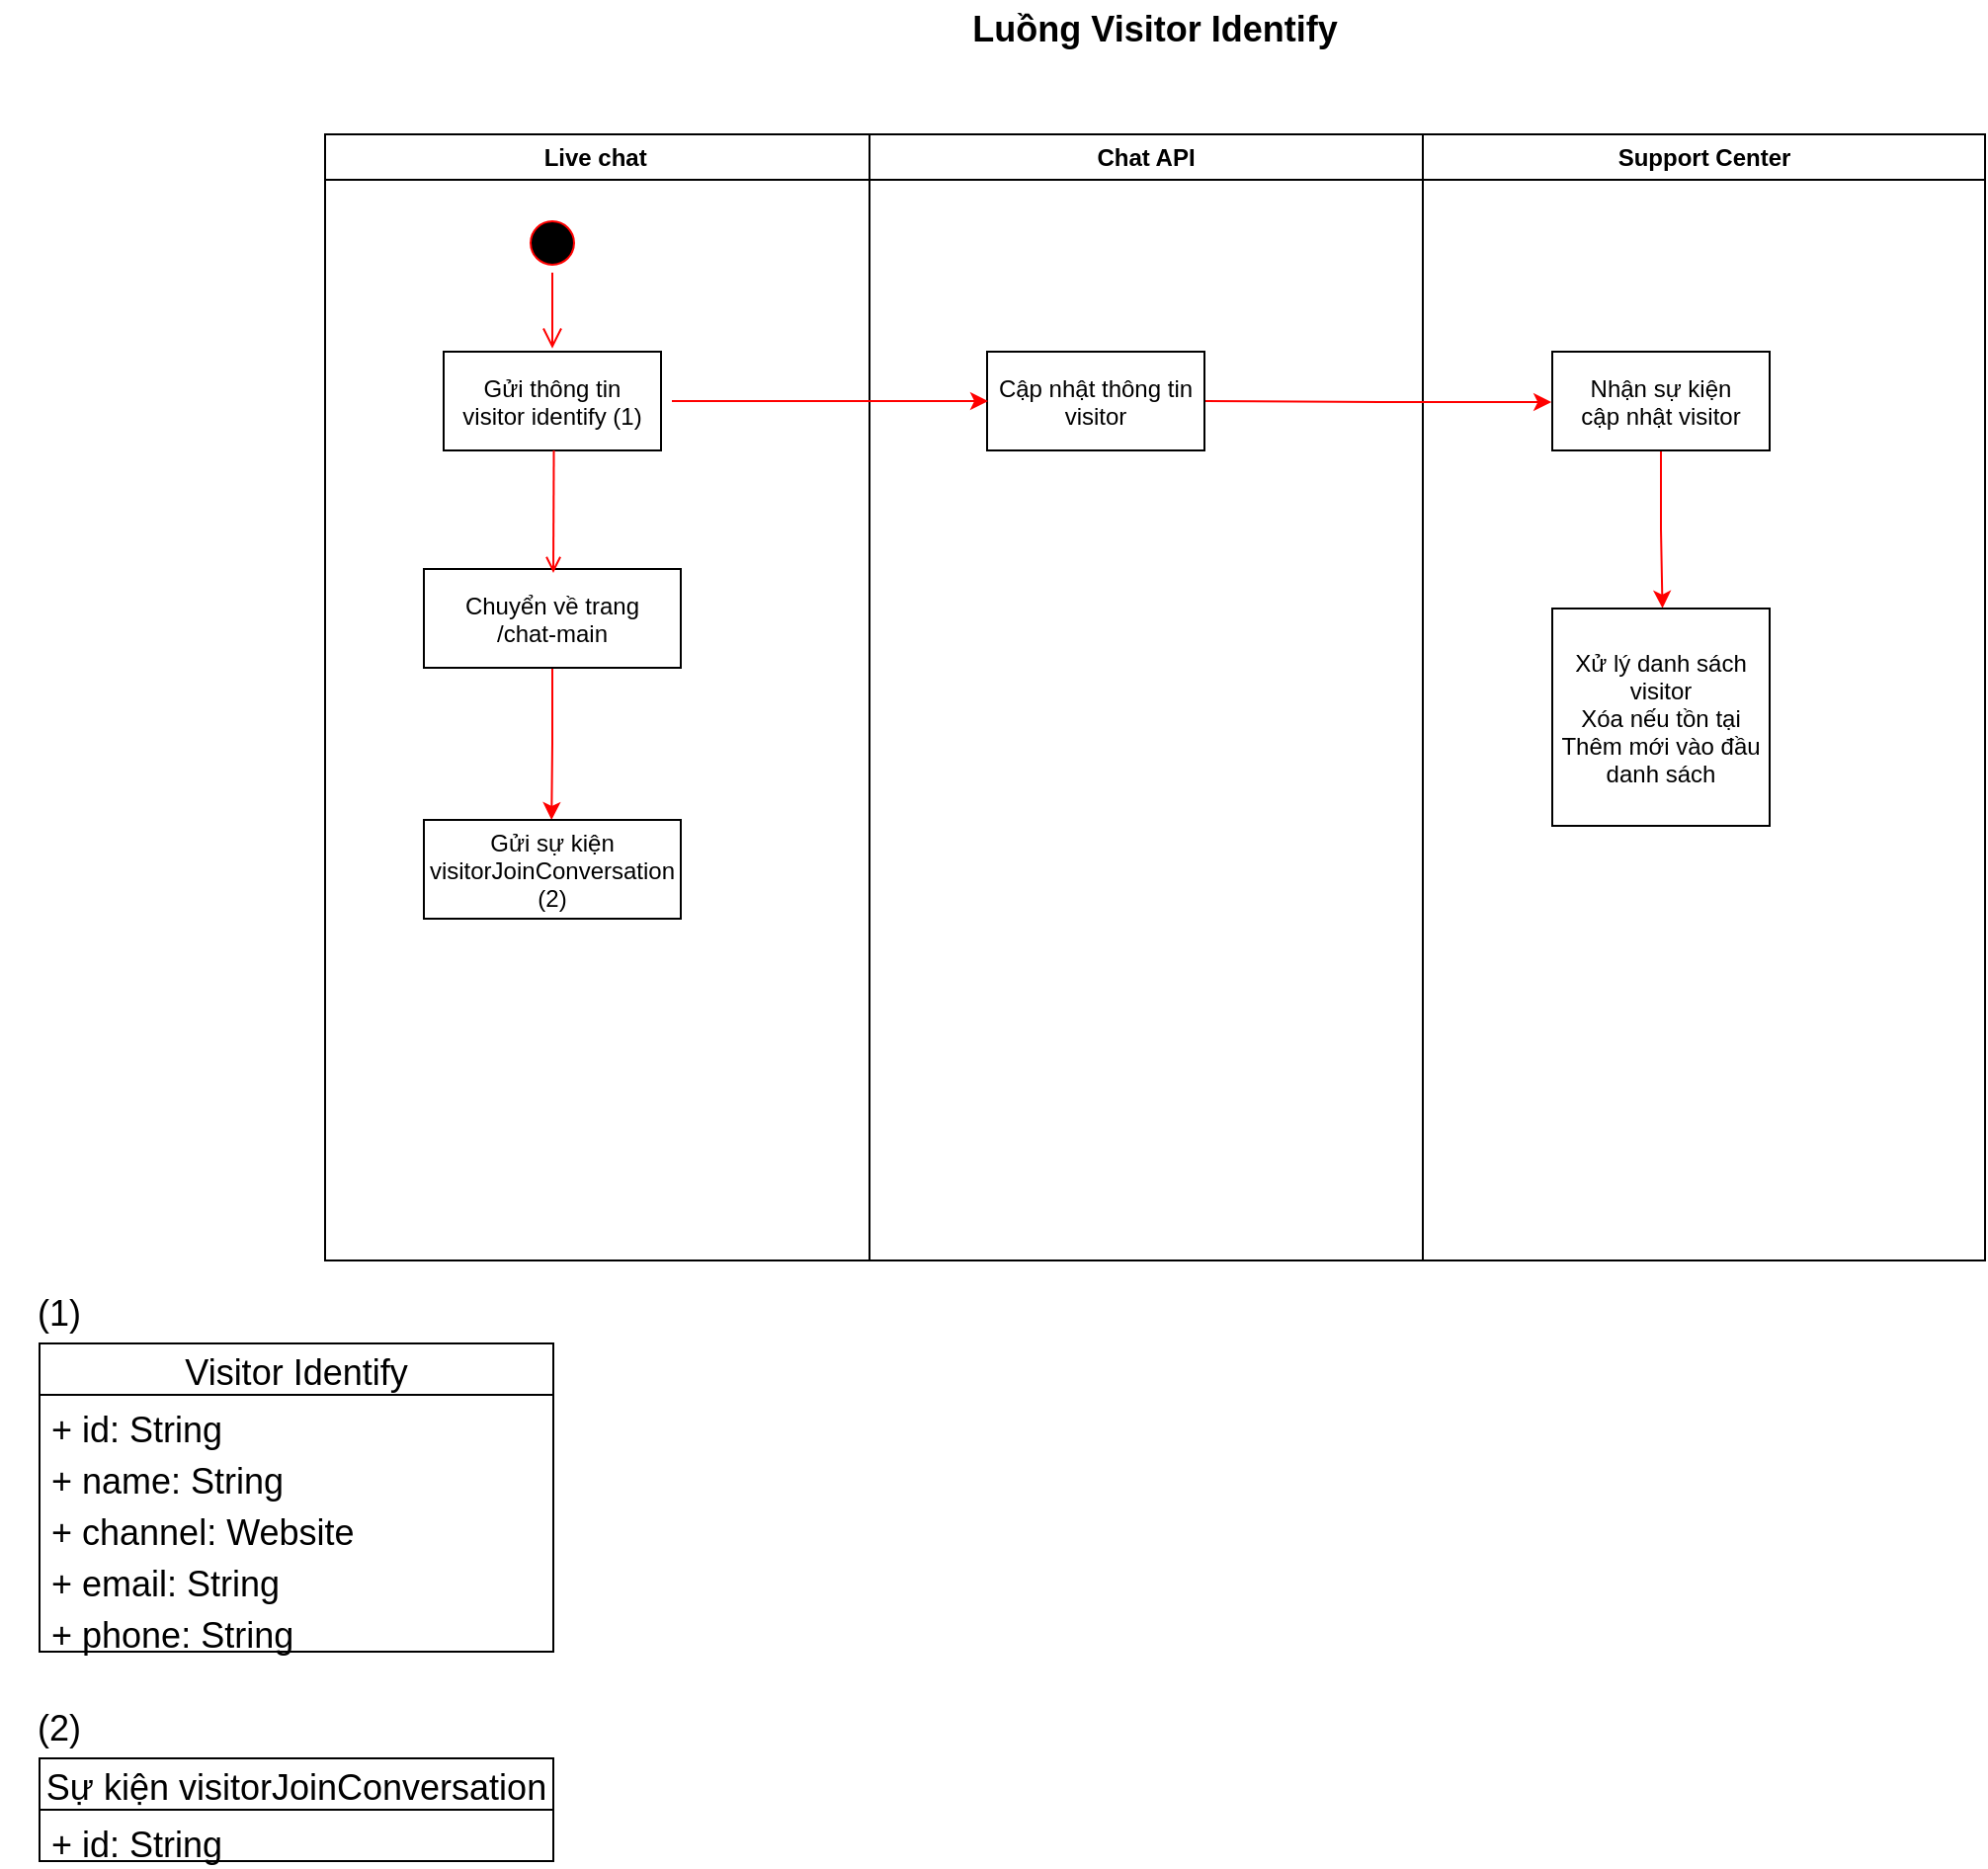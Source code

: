 <mxfile version="20.6.0" type="device"><diagram name="Page-1" id="e7e014a7-5840-1c2e-5031-d8a46d1fe8dd"><mxGraphModel dx="1237" dy="663" grid="1" gridSize="10" guides="1" tooltips="1" connect="1" arrows="1" fold="1" page="1" pageScale="1" pageWidth="1169" pageHeight="826" background="none" math="0" shadow="0"><root><mxCell id="0"/><mxCell id="1" parent="0"/><mxCell id="2" value="Live chat " style="swimlane;whiteSpace=wrap" parent="1" vertex="1"><mxGeometry x="164.5" y="128" width="275.5" height="570" as="geometry"><mxRectangle x="164.5" y="128" width="100" height="30" as="alternateBounds"/></mxGeometry></mxCell><mxCell id="5" value="" style="ellipse;shape=startState;fillColor=#000000;strokeColor=#ff0000;" parent="2" vertex="1"><mxGeometry x="100" y="40" width="30" height="30" as="geometry"/></mxCell><mxCell id="6" value="" style="edgeStyle=elbowEdgeStyle;elbow=horizontal;verticalAlign=bottom;endArrow=open;endSize=8;strokeColor=#FF0000;endFill=1;rounded=0;entryX=0.502;entryY=-0.033;entryDx=0;entryDy=0;entryPerimeter=0;" parent="2" source="5" target="7" edge="1"><mxGeometry x="100" y="40" as="geometry"><mxPoint x="115" y="110" as="targetPoint"/></mxGeometry></mxCell><mxCell id="7" value="Gửi thông tin &#10;visitor identify (1)" style="" parent="2" vertex="1"><mxGeometry x="60" y="110" width="110" height="50" as="geometry"/></mxCell><mxCell id="28_rSsUX9sXIVomGGXE--50" value="" style="edgeStyle=orthogonalEdgeStyle;rounded=0;orthogonalLoop=1;jettySize=auto;html=1;entryX=0.497;entryY=-0.06;entryDx=0;entryDy=0;entryPerimeter=0;strokeColor=#FF0000;" edge="1" parent="2" source="8"><mxGeometry relative="1" as="geometry"><mxPoint x="114.61" y="347" as="targetPoint"/></mxGeometry></mxCell><mxCell id="8" value="Chuyển về trang&#10;/chat-main" style="points=[[0.5,0.5,0,0,0]];" parent="2" vertex="1"><mxGeometry x="50" y="220" width="130" height="50" as="geometry"/></mxCell><mxCell id="9" value="" style="endArrow=open;strokeColor=#FF0000;endFill=1;rounded=0;exitX=0.507;exitY=1;exitDx=0;exitDy=0;exitPerimeter=0;" parent="2" source="7" edge="1"><mxGeometry relative="1" as="geometry"><mxPoint x="115.5" y="162" as="sourcePoint"/><mxPoint x="115.5" y="222" as="targetPoint"/></mxGeometry></mxCell><mxCell id="28_rSsUX9sXIVomGGXE--51" value="Gửi sự kiện &#10;visitorJoinConversation&#10;(2)" style="points=[[0.5,0.5,0,0,0]];fillColor=rgb(255, 255, 255);strokeColor=rgb(0, 0, 0);fontColor=rgb(0, 0, 0);" vertex="1" parent="2"><mxGeometry x="50" y="347" width="130" height="50" as="geometry"/></mxCell><mxCell id="3" value="Chat API" style="swimlane;whiteSpace=wrap" parent="1" vertex="1"><mxGeometry x="440" y="128" width="280" height="570" as="geometry"/></mxCell><mxCell id="28_rSsUX9sXIVomGGXE--58" value="Cập nhật thông tin &#10;visitor" style="fillColor=rgb(255, 255, 255);strokeColor=rgb(0, 0, 0);fontColor=rgb(0, 0, 0);" vertex="1" parent="3"><mxGeometry x="59.5" y="110" width="110" height="50" as="geometry"/></mxCell><mxCell id="4" value="Support Center" style="swimlane;whiteSpace=wrap" parent="1" vertex="1"><mxGeometry x="720" y="128" width="284.5" height="570" as="geometry"/></mxCell><mxCell id="28_rSsUX9sXIVomGGXE--65" value="" style="edgeStyle=orthogonalEdgeStyle;rounded=0;orthogonalLoop=1;jettySize=auto;html=1;strokeColor=#FF0000;entryX=0.507;entryY=-0.001;entryDx=0;entryDy=0;entryPerimeter=0;" edge="1" parent="4" source="28_rSsUX9sXIVomGGXE--62" target="28_rSsUX9sXIVomGGXE--64"><mxGeometry relative="1" as="geometry"/></mxCell><mxCell id="28_rSsUX9sXIVomGGXE--62" value="Nhận sự kiện &#10;cập nhật visitor" style="fillColor=rgb(255, 255, 255);strokeColor=rgb(0, 0, 0);fontColor=rgb(0, 0, 0);" vertex="1" parent="4"><mxGeometry x="65.5" y="110" width="110" height="50" as="geometry"/></mxCell><mxCell id="28_rSsUX9sXIVomGGXE--64" value="Xử lý danh sách &#10;visitor&#10;Xóa nếu tồn tại&#10;Thêm mới vào đầu&#10;danh sách" style="fillColor=rgb(255, 255, 255);strokeColor=rgb(0, 0, 0);fontColor=rgb(0, 0, 0);" vertex="1" parent="4"><mxGeometry x="65.5" y="240" width="110" height="110" as="geometry"/></mxCell><mxCell id="28_rSsUX9sXIVomGGXE--41" value="&lt;b&gt;&lt;font style=&quot;font-size: 18px;&quot;&gt;Luồng Visitor Identify&lt;/font&gt;&lt;/b&gt;" style="text;html=1;strokeColor=none;fillColor=none;align=center;verticalAlign=middle;whiteSpace=wrap;rounded=0;" vertex="1" parent="1"><mxGeometry x="472" y="60" width="225" height="30" as="geometry"/></mxCell><mxCell id="28_rSsUX9sXIVomGGXE--42" value="Visitor Identify" style="swimlane;fontStyle=0;childLayout=stackLayout;horizontal=1;startSize=26;fillColor=none;horizontalStack=0;resizeParent=1;resizeParentMax=0;resizeLast=0;collapsible=1;marginBottom=0;fontSize=18;" vertex="1" parent="1"><mxGeometry x="20" y="740" width="260" height="156" as="geometry"/></mxCell><mxCell id="28_rSsUX9sXIVomGGXE--43" value="+ id: String" style="text;strokeColor=none;fillColor=none;align=left;verticalAlign=top;spacingLeft=4;spacingRight=4;overflow=hidden;rotatable=0;points=[[0,0.5],[1,0.5]];portConstraint=eastwest;fontSize=18;" vertex="1" parent="28_rSsUX9sXIVomGGXE--42"><mxGeometry y="26" width="260" height="26" as="geometry"/></mxCell><mxCell id="28_rSsUX9sXIVomGGXE--47" value="+ name: String" style="text;strokeColor=none;fillColor=none;align=left;verticalAlign=top;spacingLeft=4;spacingRight=4;overflow=hidden;rotatable=0;points=[[0,0.5],[1,0.5]];portConstraint=eastwest;fontSize=18;" vertex="1" parent="28_rSsUX9sXIVomGGXE--42"><mxGeometry y="52" width="260" height="26" as="geometry"/></mxCell><mxCell id="28_rSsUX9sXIVomGGXE--48" value="+ channel: Website" style="text;strokeColor=none;fillColor=none;align=left;verticalAlign=top;spacingLeft=4;spacingRight=4;overflow=hidden;rotatable=0;points=[[0,0.5],[1,0.5]];portConstraint=eastwest;fontSize=18;" vertex="1" parent="28_rSsUX9sXIVomGGXE--42"><mxGeometry y="78" width="260" height="26" as="geometry"/></mxCell><mxCell id="28_rSsUX9sXIVomGGXE--60" value="+ email: String" style="text;strokeColor=none;fillColor=none;align=left;verticalAlign=top;spacingLeft=4;spacingRight=4;overflow=hidden;rotatable=0;points=[[0,0.5],[1,0.5]];portConstraint=eastwest;fontSize=18;" vertex="1" parent="28_rSsUX9sXIVomGGXE--42"><mxGeometry y="104" width="260" height="26" as="geometry"/></mxCell><mxCell id="28_rSsUX9sXIVomGGXE--61" value="+ phone: String" style="text;strokeColor=none;fillColor=none;align=left;verticalAlign=top;spacingLeft=4;spacingRight=4;overflow=hidden;rotatable=0;points=[[0,0.5],[1,0.5]];portConstraint=eastwest;fontSize=18;" vertex="1" parent="28_rSsUX9sXIVomGGXE--42"><mxGeometry y="130" width="260" height="26" as="geometry"/></mxCell><mxCell id="28_rSsUX9sXIVomGGXE--46" value="(1)" style="text;html=1;strokeColor=none;fillColor=none;align=center;verticalAlign=middle;whiteSpace=wrap;rounded=0;fontSize=18;" vertex="1" parent="1"><mxGeometry y="710" width="60" height="30" as="geometry"/></mxCell><mxCell id="28_rSsUX9sXIVomGGXE--53" value="Sự kiện visitorJoinConversation" style="swimlane;fontStyle=0;childLayout=stackLayout;horizontal=1;startSize=26;fillColor=none;horizontalStack=0;resizeParent=1;resizeParentMax=0;resizeLast=0;collapsible=1;marginBottom=0;fontSize=18;" vertex="1" parent="1"><mxGeometry x="20" y="950" width="260" height="52" as="geometry"/></mxCell><mxCell id="28_rSsUX9sXIVomGGXE--54" value="+ id: String" style="text;strokeColor=none;fillColor=none;align=left;verticalAlign=top;spacingLeft=4;spacingRight=4;overflow=hidden;rotatable=0;points=[[0,0.5],[1,0.5]];portConstraint=eastwest;fontSize=18;" vertex="1" parent="28_rSsUX9sXIVomGGXE--53"><mxGeometry y="26" width="260" height="26" as="geometry"/></mxCell><mxCell id="28_rSsUX9sXIVomGGXE--57" value="(2)" style="text;html=1;strokeColor=none;fillColor=none;align=center;verticalAlign=middle;whiteSpace=wrap;rounded=0;fontSize=18;" vertex="1" parent="1"><mxGeometry y="920" width="60" height="30" as="geometry"/></mxCell><mxCell id="28_rSsUX9sXIVomGGXE--59" value="" style="edgeStyle=orthogonalEdgeStyle;rounded=0;orthogonalLoop=1;jettySize=auto;html=1;strokeColor=#FF0000;" edge="1" parent="1"><mxGeometry relative="1" as="geometry"><mxPoint x="340" y="263" as="sourcePoint"/><mxPoint x="500" y="263" as="targetPoint"/></mxGeometry></mxCell><mxCell id="28_rSsUX9sXIVomGGXE--63" value="" style="edgeStyle=orthogonalEdgeStyle;rounded=0;orthogonalLoop=1;jettySize=auto;html=1;strokeColor=#FF0000;entryX=-0.004;entryY=0.511;entryDx=0;entryDy=0;entryPerimeter=0;" edge="1" parent="1" target="28_rSsUX9sXIVomGGXE--62"><mxGeometry relative="1" as="geometry"><mxPoint x="610" y="263" as="sourcePoint"/></mxGeometry></mxCell></root></mxGraphModel></diagram></mxfile>